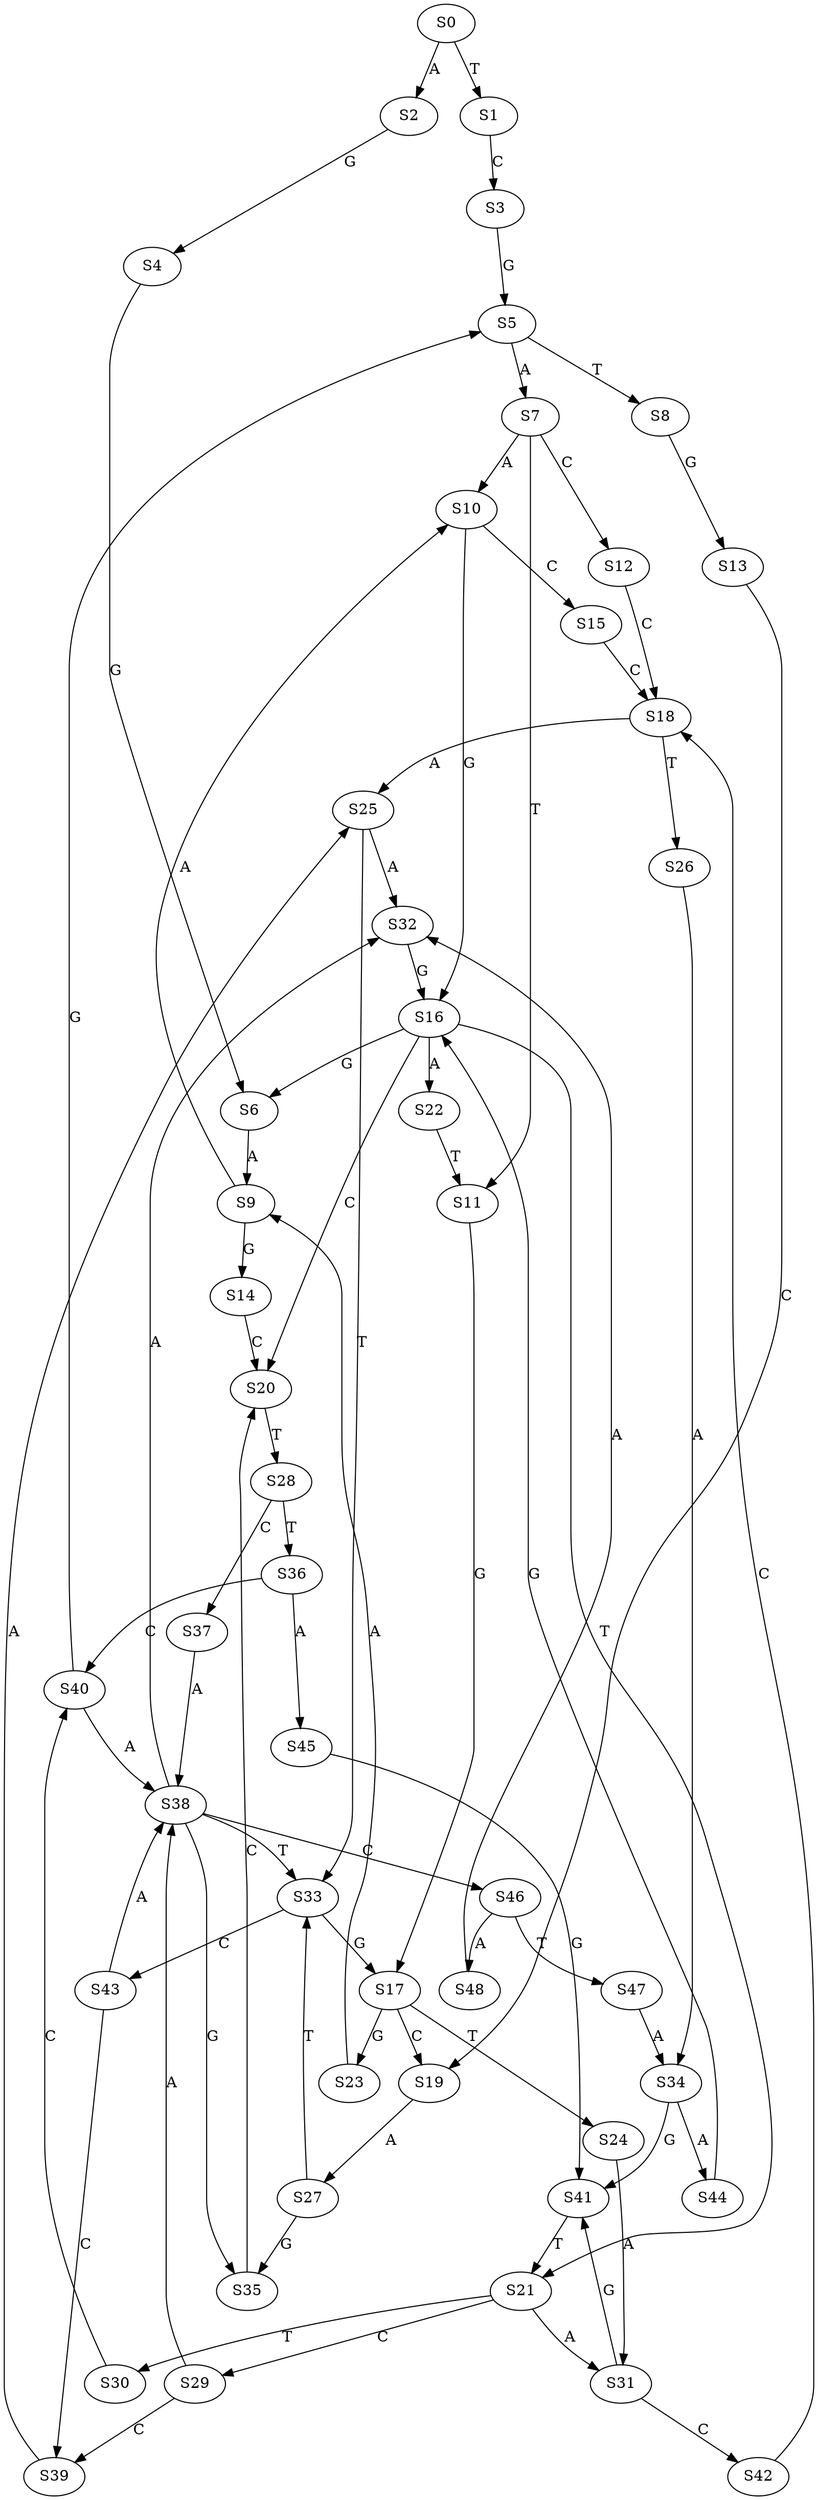 strict digraph  {
	S0 -> S1 [ label = T ];
	S0 -> S2 [ label = A ];
	S1 -> S3 [ label = C ];
	S2 -> S4 [ label = G ];
	S3 -> S5 [ label = G ];
	S4 -> S6 [ label = G ];
	S5 -> S7 [ label = A ];
	S5 -> S8 [ label = T ];
	S6 -> S9 [ label = A ];
	S7 -> S10 [ label = A ];
	S7 -> S11 [ label = T ];
	S7 -> S12 [ label = C ];
	S8 -> S13 [ label = G ];
	S9 -> S10 [ label = A ];
	S9 -> S14 [ label = G ];
	S10 -> S15 [ label = C ];
	S10 -> S16 [ label = G ];
	S11 -> S17 [ label = G ];
	S12 -> S18 [ label = C ];
	S13 -> S19 [ label = C ];
	S14 -> S20 [ label = C ];
	S15 -> S18 [ label = C ];
	S16 -> S21 [ label = T ];
	S16 -> S22 [ label = A ];
	S16 -> S6 [ label = G ];
	S16 -> S20 [ label = C ];
	S17 -> S19 [ label = C ];
	S17 -> S23 [ label = G ];
	S17 -> S24 [ label = T ];
	S18 -> S25 [ label = A ];
	S18 -> S26 [ label = T ];
	S19 -> S27 [ label = A ];
	S20 -> S28 [ label = T ];
	S21 -> S29 [ label = C ];
	S21 -> S30 [ label = T ];
	S21 -> S31 [ label = A ];
	S22 -> S11 [ label = T ];
	S23 -> S9 [ label = A ];
	S24 -> S31 [ label = A ];
	S25 -> S32 [ label = A ];
	S25 -> S33 [ label = T ];
	S26 -> S34 [ label = A ];
	S27 -> S35 [ label = G ];
	S27 -> S33 [ label = T ];
	S28 -> S36 [ label = T ];
	S28 -> S37 [ label = C ];
	S29 -> S38 [ label = A ];
	S29 -> S39 [ label = C ];
	S30 -> S40 [ label = C ];
	S31 -> S41 [ label = G ];
	S31 -> S42 [ label = C ];
	S32 -> S16 [ label = G ];
	S33 -> S17 [ label = G ];
	S33 -> S43 [ label = C ];
	S34 -> S41 [ label = G ];
	S34 -> S44 [ label = A ];
	S35 -> S20 [ label = C ];
	S36 -> S45 [ label = A ];
	S36 -> S40 [ label = C ];
	S37 -> S38 [ label = A ];
	S38 -> S33 [ label = T ];
	S38 -> S35 [ label = G ];
	S38 -> S32 [ label = A ];
	S38 -> S46 [ label = C ];
	S39 -> S25 [ label = A ];
	S40 -> S38 [ label = A ];
	S40 -> S5 [ label = G ];
	S41 -> S21 [ label = T ];
	S42 -> S18 [ label = C ];
	S43 -> S39 [ label = C ];
	S43 -> S38 [ label = A ];
	S44 -> S16 [ label = G ];
	S45 -> S41 [ label = G ];
	S46 -> S47 [ label = T ];
	S46 -> S48 [ label = A ];
	S47 -> S34 [ label = A ];
	S48 -> S32 [ label = A ];
}
